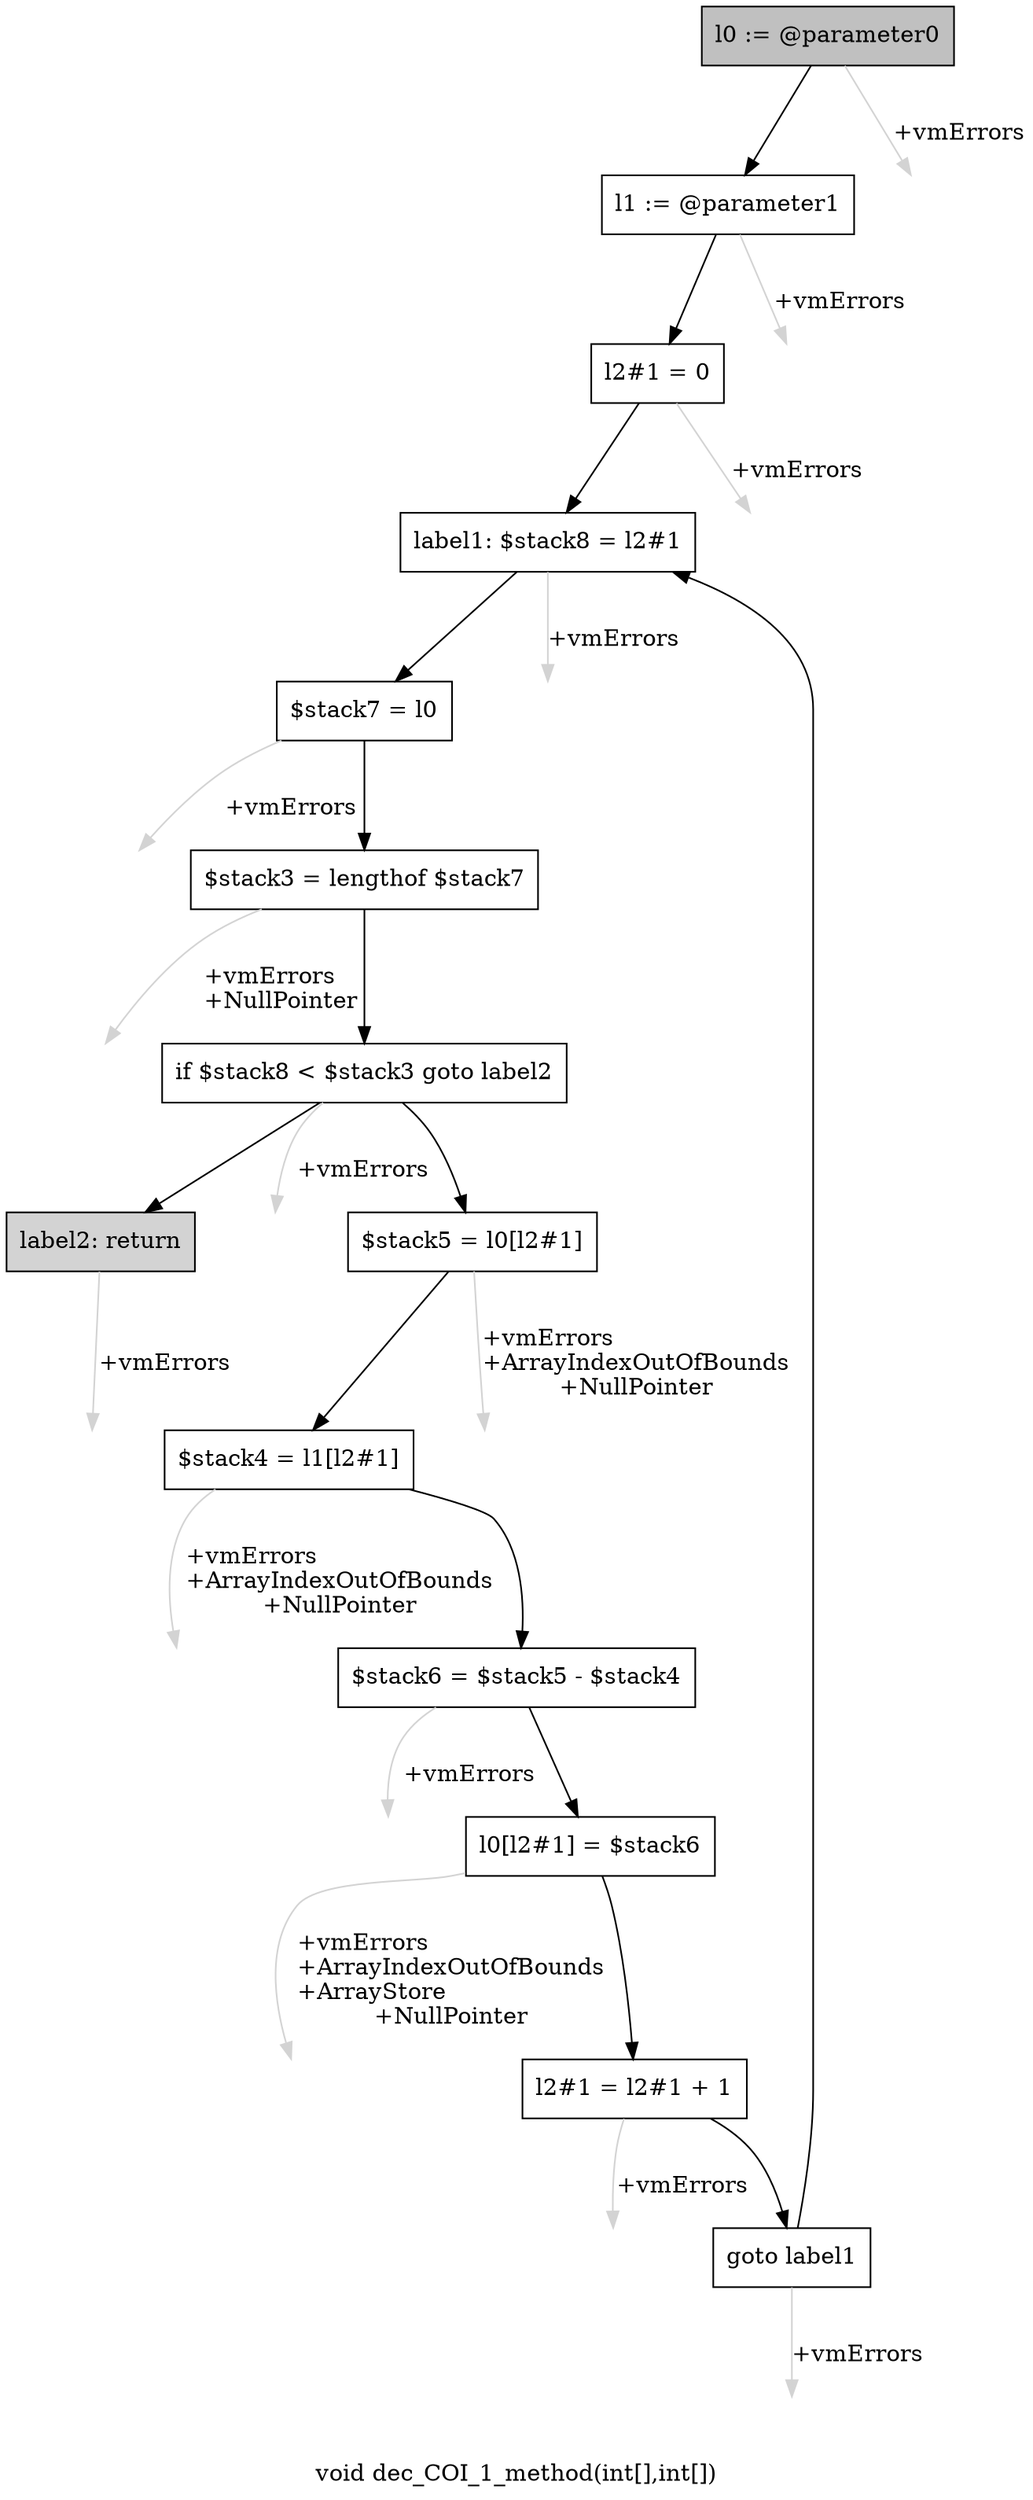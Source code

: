 digraph "void dec_COI_1_method(int[],int[])" {
    label="void dec_COI_1_method(int[],int[])";
    node [shape=box];
    "0" [style=filled,fillcolor=gray,label="l0 := @parameter0",];
    "1" [label="l1 := @parameter1",];
    "0"->"1" [color=black,];
    "14" [style=invis,label="Esc",];
    "0"->"14" [color=lightgray,label="\l+vmErrors",];
    "2" [label="l2#1 = 0",];
    "1"->"2" [color=black,];
    "15" [style=invis,label="Esc",];
    "1"->"15" [color=lightgray,label="\l+vmErrors",];
    "3" [label="label1: $stack8 = l2#1",];
    "2"->"3" [color=black,];
    "16" [style=invis,label="Esc",];
    "2"->"16" [color=lightgray,label="\l+vmErrors",];
    "4" [label="$stack7 = l0",];
    "3"->"4" [color=black,];
    "17" [style=invis,label="Esc",];
    "3"->"17" [color=lightgray,label="\l+vmErrors",];
    "5" [label="$stack3 = lengthof $stack7",];
    "4"->"5" [color=black,];
    "18" [style=invis,label="Esc",];
    "4"->"18" [color=lightgray,label="\l+vmErrors",];
    "6" [label="if $stack8 < $stack3 goto label2",];
    "5"->"6" [color=black,];
    "19" [style=invis,label="Esc",];
    "5"->"19" [color=lightgray,label="\l+vmErrors\l+NullPointer",];
    "7" [label="$stack5 = l0[l2#1]",];
    "6"->"7" [color=black,];
    "13" [style=filled,fillcolor=lightgray,label="label2: return",];
    "6"->"13" [color=black,];
    "20" [style=invis,label="Esc",];
    "6"->"20" [color=lightgray,label="\l+vmErrors",];
    "8" [label="$stack4 = l1[l2#1]",];
    "7"->"8" [color=black,];
    "21" [style=invis,label="Esc",];
    "7"->"21" [color=lightgray,label="\l+vmErrors\l+ArrayIndexOutOfBounds\l+NullPointer",];
    "9" [label="$stack6 = $stack5 - $stack4",];
    "8"->"9" [color=black,];
    "22" [style=invis,label="Esc",];
    "8"->"22" [color=lightgray,label="\l+vmErrors\l+ArrayIndexOutOfBounds\l+NullPointer",];
    "10" [label="l0[l2#1] = $stack6",];
    "9"->"10" [color=black,];
    "23" [style=invis,label="Esc",];
    "9"->"23" [color=lightgray,label="\l+vmErrors",];
    "11" [label="l2#1 = l2#1 + 1",];
    "10"->"11" [color=black,];
    "24" [style=invis,label="Esc",];
    "10"->"24" [color=lightgray,label="\l+vmErrors\l+ArrayIndexOutOfBounds\l+ArrayStore\l+NullPointer",];
    "12" [label="goto label1",];
    "11"->"12" [color=black,];
    "25" [style=invis,label="Esc",];
    "11"->"25" [color=lightgray,label="\l+vmErrors",];
    "12"->"3" [color=black,];
    "26" [style=invis,label="Esc",];
    "12"->"26" [color=lightgray,label="\l+vmErrors",];
    "27" [style=invis,label="Esc",];
    "13"->"27" [color=lightgray,label="\l+vmErrors",];
}
